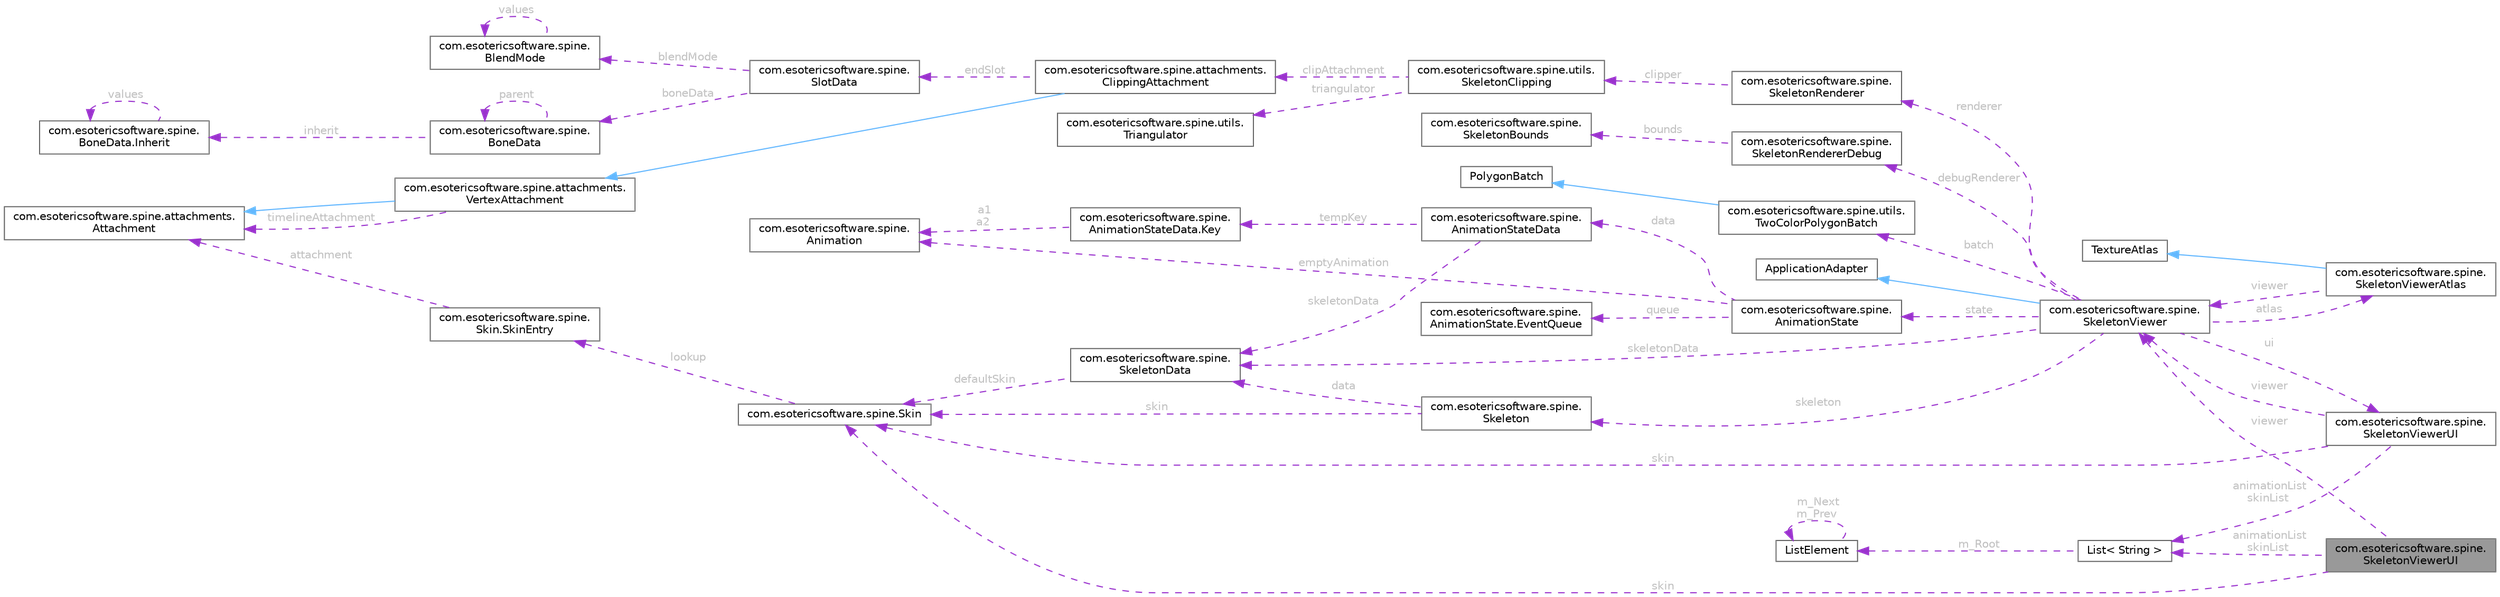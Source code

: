 digraph "com.esotericsoftware.spine.SkeletonViewerUI"
{
 // LATEX_PDF_SIZE
  bgcolor="transparent";
  edge [fontname=Helvetica,fontsize=10,labelfontname=Helvetica,labelfontsize=10];
  node [fontname=Helvetica,fontsize=10,shape=box,height=0.2,width=0.4];
  rankdir="LR";
  Node1 [id="Node000001",label="com.esotericsoftware.spine.\lSkeletonViewerUI",height=0.2,width=0.4,color="gray40", fillcolor="grey60", style="filled", fontcolor="black",tooltip=" "];
  Node2 -> Node1 [id="edge1_Node000001_Node000002",dir="back",color="darkorchid3",style="dashed",tooltip=" ",label=" viewer",fontcolor="grey" ];
  Node2 [id="Node000002",label="com.esotericsoftware.spine.\lSkeletonViewer",height=0.2,width=0.4,color="gray40", fillcolor="white", style="filled",URL="$classcom_1_1esotericsoftware_1_1spine_1_1_skeleton_viewer.html",tooltip=" "];
  Node3 -> Node2 [id="edge2_Node000002_Node000003",dir="back",color="steelblue1",style="solid",tooltip=" "];
  Node3 [id="Node000003",label="ApplicationAdapter",height=0.2,width=0.4,color="gray40", fillcolor="white", style="filled",tooltip=" "];
  Node4 -> Node2 [id="edge3_Node000002_Node000004",dir="back",color="darkorchid3",style="dashed",tooltip=" ",label=" batch",fontcolor="grey" ];
  Node4 [id="Node000004",label="com.esotericsoftware.spine.utils.\lTwoColorPolygonBatch",height=0.2,width=0.4,color="gray40", fillcolor="white", style="filled",URL="$classcom_1_1esotericsoftware_1_1spine_1_1utils_1_1_two_color_polygon_batch.html",tooltip=" "];
  Node5 -> Node4 [id="edge4_Node000004_Node000005",dir="back",color="steelblue1",style="solid",tooltip=" "];
  Node5 [id="Node000005",label="PolygonBatch",height=0.2,width=0.4,color="gray40", fillcolor="white", style="filled",tooltip=" "];
  Node6 -> Node2 [id="edge5_Node000002_Node000006",dir="back",color="darkorchid3",style="dashed",tooltip=" ",label=" renderer",fontcolor="grey" ];
  Node6 [id="Node000006",label="com.esotericsoftware.spine.\lSkeletonRenderer",height=0.2,width=0.4,color="gray40", fillcolor="white", style="filled",URL="$classcom_1_1esotericsoftware_1_1spine_1_1_skeleton_renderer.html",tooltip=" "];
  Node7 -> Node6 [id="edge6_Node000006_Node000007",dir="back",color="darkorchid3",style="dashed",tooltip=" ",label=" clipper",fontcolor="grey" ];
  Node7 [id="Node000007",label="com.esotericsoftware.spine.utils.\lSkeletonClipping",height=0.2,width=0.4,color="gray40", fillcolor="white", style="filled",URL="$classcom_1_1esotericsoftware_1_1spine_1_1utils_1_1_skeleton_clipping.html",tooltip=" "];
  Node8 -> Node7 [id="edge7_Node000007_Node000008",dir="back",color="darkorchid3",style="dashed",tooltip=" ",label=" triangulator",fontcolor="grey" ];
  Node8 [id="Node000008",label="com.esotericsoftware.spine.utils.\lTriangulator",height=0.2,width=0.4,color="gray40", fillcolor="white", style="filled",URL="$classcom_1_1esotericsoftware_1_1spine_1_1utils_1_1_triangulator.html",tooltip=" "];
  Node9 -> Node7 [id="edge8_Node000007_Node000009",dir="back",color="darkorchid3",style="dashed",tooltip=" ",label=" clipAttachment",fontcolor="grey" ];
  Node9 [id="Node000009",label="com.esotericsoftware.spine.attachments.\lClippingAttachment",height=0.2,width=0.4,color="gray40", fillcolor="white", style="filled",URL="$classcom_1_1esotericsoftware_1_1spine_1_1attachments_1_1_clipping_attachment.html",tooltip=" "];
  Node10 -> Node9 [id="edge9_Node000009_Node000010",dir="back",color="steelblue1",style="solid",tooltip=" "];
  Node10 [id="Node000010",label="com.esotericsoftware.spine.attachments.\lVertexAttachment",height=0.2,width=0.4,color="gray40", fillcolor="white", style="filled",URL="$classcom_1_1esotericsoftware_1_1spine_1_1attachments_1_1_vertex_attachment.html",tooltip=" "];
  Node11 -> Node10 [id="edge10_Node000010_Node000011",dir="back",color="steelblue1",style="solid",tooltip=" "];
  Node11 [id="Node000011",label="com.esotericsoftware.spine.attachments.\lAttachment",height=0.2,width=0.4,color="gray40", fillcolor="white", style="filled",URL="$classcom_1_1esotericsoftware_1_1spine_1_1attachments_1_1_attachment.html",tooltip=" "];
  Node11 -> Node10 [id="edge11_Node000010_Node000011",dir="back",color="darkorchid3",style="dashed",tooltip=" ",label=" timelineAttachment",fontcolor="grey" ];
  Node12 -> Node9 [id="edge12_Node000009_Node000012",dir="back",color="darkorchid3",style="dashed",tooltip=" ",label=" endSlot",fontcolor="grey" ];
  Node12 [id="Node000012",label="com.esotericsoftware.spine.\lSlotData",height=0.2,width=0.4,color="gray40", fillcolor="white", style="filled",URL="$classcom_1_1esotericsoftware_1_1spine_1_1_slot_data.html",tooltip=" "];
  Node13 -> Node12 [id="edge13_Node000012_Node000013",dir="back",color="darkorchid3",style="dashed",tooltip=" ",label=" boneData",fontcolor="grey" ];
  Node13 [id="Node000013",label="com.esotericsoftware.spine.\lBoneData",height=0.2,width=0.4,color="gray40", fillcolor="white", style="filled",URL="$classcom_1_1esotericsoftware_1_1spine_1_1_bone_data.html",tooltip=" "];
  Node13 -> Node13 [id="edge14_Node000013_Node000013",dir="back",color="darkorchid3",style="dashed",tooltip=" ",label=" parent",fontcolor="grey" ];
  Node14 -> Node13 [id="edge15_Node000013_Node000014",dir="back",color="darkorchid3",style="dashed",tooltip=" ",label=" inherit",fontcolor="grey" ];
  Node14 [id="Node000014",label="com.esotericsoftware.spine.\lBoneData.Inherit",height=0.2,width=0.4,color="gray40", fillcolor="white", style="filled",URL="$enumcom_1_1esotericsoftware_1_1spine_1_1_bone_data_1_1_inherit.html",tooltip=" "];
  Node14 -> Node14 [id="edge16_Node000014_Node000014",dir="back",color="darkorchid3",style="dashed",tooltip=" ",label=" values",fontcolor="grey" ];
  Node15 -> Node12 [id="edge17_Node000012_Node000015",dir="back",color="darkorchid3",style="dashed",tooltip=" ",label=" blendMode",fontcolor="grey" ];
  Node15 [id="Node000015",label="com.esotericsoftware.spine.\lBlendMode",height=0.2,width=0.4,color="gray40", fillcolor="white", style="filled",URL="$enumcom_1_1esotericsoftware_1_1spine_1_1_blend_mode.html",tooltip=" "];
  Node15 -> Node15 [id="edge18_Node000015_Node000015",dir="back",color="darkorchid3",style="dashed",tooltip=" ",label=" values",fontcolor="grey" ];
  Node16 -> Node2 [id="edge19_Node000002_Node000016",dir="back",color="darkorchid3",style="dashed",tooltip=" ",label=" debugRenderer",fontcolor="grey" ];
  Node16 [id="Node000016",label="com.esotericsoftware.spine.\lSkeletonRendererDebug",height=0.2,width=0.4,color="gray40", fillcolor="white", style="filled",URL="$classcom_1_1esotericsoftware_1_1spine_1_1_skeleton_renderer_debug.html",tooltip=" "];
  Node17 -> Node16 [id="edge20_Node000016_Node000017",dir="back",color="darkorchid3",style="dashed",tooltip=" ",label=" bounds",fontcolor="grey" ];
  Node17 [id="Node000017",label="com.esotericsoftware.spine.\lSkeletonBounds",height=0.2,width=0.4,color="gray40", fillcolor="white", style="filled",URL="$classcom_1_1esotericsoftware_1_1spine_1_1_skeleton_bounds.html",tooltip=" "];
  Node18 -> Node2 [id="edge21_Node000002_Node000018",dir="back",color="darkorchid3",style="dashed",tooltip=" ",label=" ui",fontcolor="grey" ];
  Node18 [id="Node000018",label="com.esotericsoftware.spine.\lSkeletonViewerUI",height=0.2,width=0.4,color="gray40", fillcolor="white", style="filled",URL="$classcom_1_1esotericsoftware_1_1spine_1_1_skeleton_viewer_u_i.html",tooltip=" "];
  Node2 -> Node18 [id="edge22_Node000018_Node000002",dir="back",color="darkorchid3",style="dashed",tooltip=" ",label=" viewer",fontcolor="grey" ];
  Node19 -> Node18 [id="edge23_Node000018_Node000019",dir="back",color="darkorchid3",style="dashed",tooltip=" ",label=" skin",fontcolor="grey" ];
  Node19 [id="Node000019",label="com.esotericsoftware.spine.Skin",height=0.2,width=0.4,color="gray40", fillcolor="white", style="filled",URL="$classcom_1_1esotericsoftware_1_1spine_1_1_skin.html",tooltip=" "];
  Node20 -> Node19 [id="edge24_Node000019_Node000020",dir="back",color="darkorchid3",style="dashed",tooltip=" ",label=" lookup",fontcolor="grey" ];
  Node20 [id="Node000020",label="com.esotericsoftware.spine.\lSkin.SkinEntry",height=0.2,width=0.4,color="gray40", fillcolor="white", style="filled",URL="$classcom_1_1esotericsoftware_1_1spine_1_1_skin_1_1_skin_entry.html",tooltip=" "];
  Node11 -> Node20 [id="edge25_Node000020_Node000011",dir="back",color="darkorchid3",style="dashed",tooltip=" ",label=" attachment",fontcolor="grey" ];
  Node21 -> Node18 [id="edge26_Node000018_Node000021",dir="back",color="darkorchid3",style="dashed",tooltip=" ",label=" animationList\nskinList",fontcolor="grey" ];
  Node21 [id="Node000021",label="List\< String \>",height=0.2,width=0.4,color="gray40", fillcolor="white", style="filled",URL="$class_list.html",tooltip=" "];
  Node22 -> Node21 [id="edge27_Node000021_Node000022",dir="back",color="darkorchid3",style="dashed",tooltip=" ",label=" m_Root",fontcolor="grey" ];
  Node22 [id="Node000022",label="ListElement",height=0.2,width=0.4,color="gray40", fillcolor="white", style="filled",URL="$class_list_element.html",tooltip=" "];
  Node22 -> Node22 [id="edge28_Node000022_Node000022",dir="back",color="darkorchid3",style="dashed",tooltip=" ",label=" m_Next\nm_Prev",fontcolor="grey" ];
  Node23 -> Node2 [id="edge29_Node000002_Node000023",dir="back",color="darkorchid3",style="dashed",tooltip=" ",label=" atlas",fontcolor="grey" ];
  Node23 [id="Node000023",label="com.esotericsoftware.spine.\lSkeletonViewerAtlas",height=0.2,width=0.4,color="gray40", fillcolor="white", style="filled",URL="$classcom_1_1esotericsoftware_1_1spine_1_1_skeleton_viewer_atlas.html",tooltip=" "];
  Node24 -> Node23 [id="edge30_Node000023_Node000024",dir="back",color="steelblue1",style="solid",tooltip=" "];
  Node24 [id="Node000024",label="TextureAtlas",height=0.2,width=0.4,color="gray40", fillcolor="white", style="filled",tooltip=" "];
  Node2 -> Node23 [id="edge31_Node000023_Node000002",dir="back",color="darkorchid3",style="dashed",tooltip=" ",label=" viewer",fontcolor="grey" ];
  Node25 -> Node2 [id="edge32_Node000002_Node000025",dir="back",color="darkorchid3",style="dashed",tooltip=" ",label=" skeletonData",fontcolor="grey" ];
  Node25 [id="Node000025",label="com.esotericsoftware.spine.\lSkeletonData",height=0.2,width=0.4,color="gray40", fillcolor="white", style="filled",URL="$classcom_1_1esotericsoftware_1_1spine_1_1_skeleton_data.html",tooltip=" "];
  Node19 -> Node25 [id="edge33_Node000025_Node000019",dir="back",color="darkorchid3",style="dashed",tooltip=" ",label=" defaultSkin",fontcolor="grey" ];
  Node26 -> Node2 [id="edge34_Node000002_Node000026",dir="back",color="darkorchid3",style="dashed",tooltip=" ",label=" skeleton",fontcolor="grey" ];
  Node26 [id="Node000026",label="com.esotericsoftware.spine.\lSkeleton",height=0.2,width=0.4,color="gray40", fillcolor="white", style="filled",URL="$classcom_1_1esotericsoftware_1_1spine_1_1_skeleton.html",tooltip=" "];
  Node25 -> Node26 [id="edge35_Node000026_Node000025",dir="back",color="darkorchid3",style="dashed",tooltip=" ",label=" data",fontcolor="grey" ];
  Node19 -> Node26 [id="edge36_Node000026_Node000019",dir="back",color="darkorchid3",style="dashed",tooltip=" ",label=" skin",fontcolor="grey" ];
  Node27 -> Node2 [id="edge37_Node000002_Node000027",dir="back",color="darkorchid3",style="dashed",tooltip=" ",label=" state",fontcolor="grey" ];
  Node27 [id="Node000027",label="com.esotericsoftware.spine.\lAnimationState",height=0.2,width=0.4,color="gray40", fillcolor="white", style="filled",URL="$classcom_1_1esotericsoftware_1_1spine_1_1_animation_state.html",tooltip=" "];
  Node28 -> Node27 [id="edge38_Node000027_Node000028",dir="back",color="darkorchid3",style="dashed",tooltip=" ",label=" emptyAnimation",fontcolor="grey" ];
  Node28 [id="Node000028",label="com.esotericsoftware.spine.\lAnimation",height=0.2,width=0.4,color="gray40", fillcolor="white", style="filled",URL="$classcom_1_1esotericsoftware_1_1spine_1_1_animation.html",tooltip=" "];
  Node29 -> Node27 [id="edge39_Node000027_Node000029",dir="back",color="darkorchid3",style="dashed",tooltip=" ",label=" data",fontcolor="grey" ];
  Node29 [id="Node000029",label="com.esotericsoftware.spine.\lAnimationStateData",height=0.2,width=0.4,color="gray40", fillcolor="white", style="filled",URL="$classcom_1_1esotericsoftware_1_1spine_1_1_animation_state_data.html",tooltip=" "];
  Node25 -> Node29 [id="edge40_Node000029_Node000025",dir="back",color="darkorchid3",style="dashed",tooltip=" ",label=" skeletonData",fontcolor="grey" ];
  Node30 -> Node29 [id="edge41_Node000029_Node000030",dir="back",color="darkorchid3",style="dashed",tooltip=" ",label=" tempKey",fontcolor="grey" ];
  Node30 [id="Node000030",label="com.esotericsoftware.spine.\lAnimationStateData.Key",height=0.2,width=0.4,color="gray40", fillcolor="white", style="filled",URL="$classcom_1_1esotericsoftware_1_1spine_1_1_animation_state_data_1_1_key.html",tooltip=" "];
  Node28 -> Node30 [id="edge42_Node000030_Node000028",dir="back",color="darkorchid3",style="dashed",tooltip=" ",label=" a1\na2",fontcolor="grey" ];
  Node31 -> Node27 [id="edge43_Node000027_Node000031",dir="back",color="darkorchid3",style="dashed",tooltip=" ",label=" queue",fontcolor="grey" ];
  Node31 [id="Node000031",label="com.esotericsoftware.spine.\lAnimationState.EventQueue",height=0.2,width=0.4,color="gray40", fillcolor="white", style="filled",URL="$classcom_1_1esotericsoftware_1_1spine_1_1_animation_state_1_1_event_queue.html",tooltip=" "];
  Node19 -> Node1 [id="edge44_Node000001_Node000019",dir="back",color="darkorchid3",style="dashed",tooltip=" ",label=" skin",fontcolor="grey" ];
  Node21 -> Node1 [id="edge45_Node000001_Node000021",dir="back",color="darkorchid3",style="dashed",tooltip=" ",label=" animationList\nskinList",fontcolor="grey" ];
}
